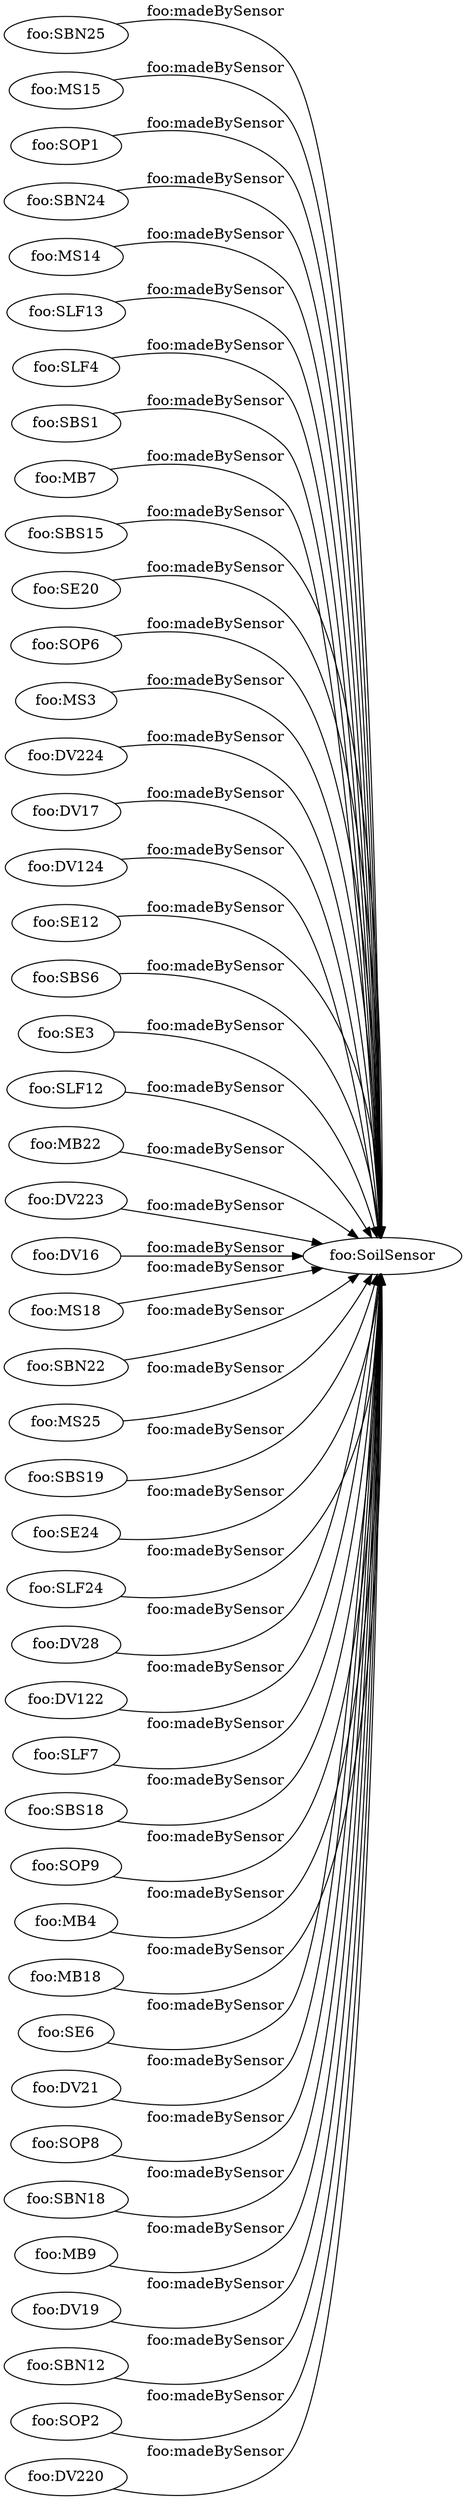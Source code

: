 digraph ar2dtool_diagram { 
rankdir=LR;
size="1501"
	"foo:SBN25" -> "foo:SoilSensor" [ label = "foo:madeBySensor" ];
	"foo:MS15" -> "foo:SoilSensor" [ label = "foo:madeBySensor" ];
	"foo:SOP1" -> "foo:SoilSensor" [ label = "foo:madeBySensor" ];
	"foo:SBN24" -> "foo:SoilSensor" [ label = "foo:madeBySensor" ];
	"foo:MS14" -> "foo:SoilSensor" [ label = "foo:madeBySensor" ];
	"foo:SLF13" -> "foo:SoilSensor" [ label = "foo:madeBySensor" ];
	"foo:SLF4" -> "foo:SoilSensor" [ label = "foo:madeBySensor" ];
	"foo:SBS1" -> "foo:SoilSensor" [ label = "foo:madeBySensor" ];
	"foo:MB7" -> "foo:SoilSensor" [ label = "foo:madeBySensor" ];
	"foo:SBS15" -> "foo:SoilSensor" [ label = "foo:madeBySensor" ];
	"foo:SE20" -> "foo:SoilSensor" [ label = "foo:madeBySensor" ];
	"foo:SOP6" -> "foo:SoilSensor" [ label = "foo:madeBySensor" ];
	"foo:MS3" -> "foo:SoilSensor" [ label = "foo:madeBySensor" ];
	"foo:DV224" -> "foo:SoilSensor" [ label = "foo:madeBySensor" ];
	"foo:DV17" -> "foo:SoilSensor" [ label = "foo:madeBySensor" ];
	"foo:DV124" -> "foo:SoilSensor" [ label = "foo:madeBySensor" ];
	"foo:SE12" -> "foo:SoilSensor" [ label = "foo:madeBySensor" ];
	"foo:SBS6" -> "foo:SoilSensor" [ label = "foo:madeBySensor" ];
	"foo:SE3" -> "foo:SoilSensor" [ label = "foo:madeBySensor" ];
	"foo:SLF12" -> "foo:SoilSensor" [ label = "foo:madeBySensor" ];
	"foo:MB22" -> "foo:SoilSensor" [ label = "foo:madeBySensor" ];
	"foo:DV223" -> "foo:SoilSensor" [ label = "foo:madeBySensor" ];
	"foo:DV16" -> "foo:SoilSensor" [ label = "foo:madeBySensor" ];
	"foo:MS18" -> "foo:SoilSensor" [ label = "foo:madeBySensor" ];
	"foo:SBN22" -> "foo:SoilSensor" [ label = "foo:madeBySensor" ];
	"foo:MS25" -> "foo:SoilSensor" [ label = "foo:madeBySensor" ];
	"foo:SBS19" -> "foo:SoilSensor" [ label = "foo:madeBySensor" ];
	"foo:SE24" -> "foo:SoilSensor" [ label = "foo:madeBySensor" ];
	"foo:SLF24" -> "foo:SoilSensor" [ label = "foo:madeBySensor" ];
	"foo:DV28" -> "foo:SoilSensor" [ label = "foo:madeBySensor" ];
	"foo:DV122" -> "foo:SoilSensor" [ label = "foo:madeBySensor" ];
	"foo:SLF7" -> "foo:SoilSensor" [ label = "foo:madeBySensor" ];
	"foo:SBS18" -> "foo:SoilSensor" [ label = "foo:madeBySensor" ];
	"foo:SOP9" -> "foo:SoilSensor" [ label = "foo:madeBySensor" ];
	"foo:MB4" -> "foo:SoilSensor" [ label = "foo:madeBySensor" ];
	"foo:MB18" -> "foo:SoilSensor" [ label = "foo:madeBySensor" ];
	"foo:SE6" -> "foo:SoilSensor" [ label = "foo:madeBySensor" ];
	"foo:DV21" -> "foo:SoilSensor" [ label = "foo:madeBySensor" ];
	"foo:SOP8" -> "foo:SoilSensor" [ label = "foo:madeBySensor" ];
	"foo:SBN18" -> "foo:SoilSensor" [ label = "foo:madeBySensor" ];
	"foo:MB9" -> "foo:SoilSensor" [ label = "foo:madeBySensor" ];
	"foo:DV19" -> "foo:SoilSensor" [ label = "foo:madeBySensor" ];
	"foo:SBN12" -> "foo:SoilSensor" [ label = "foo:madeBySensor" ];
	"foo:SOP2" -> "foo:SoilSensor" [ label = "foo:madeBySensor" ];
	"foo:DV220" -> "foo:SoilSensor" [ label = "foo:madeBySensor" ];

}
